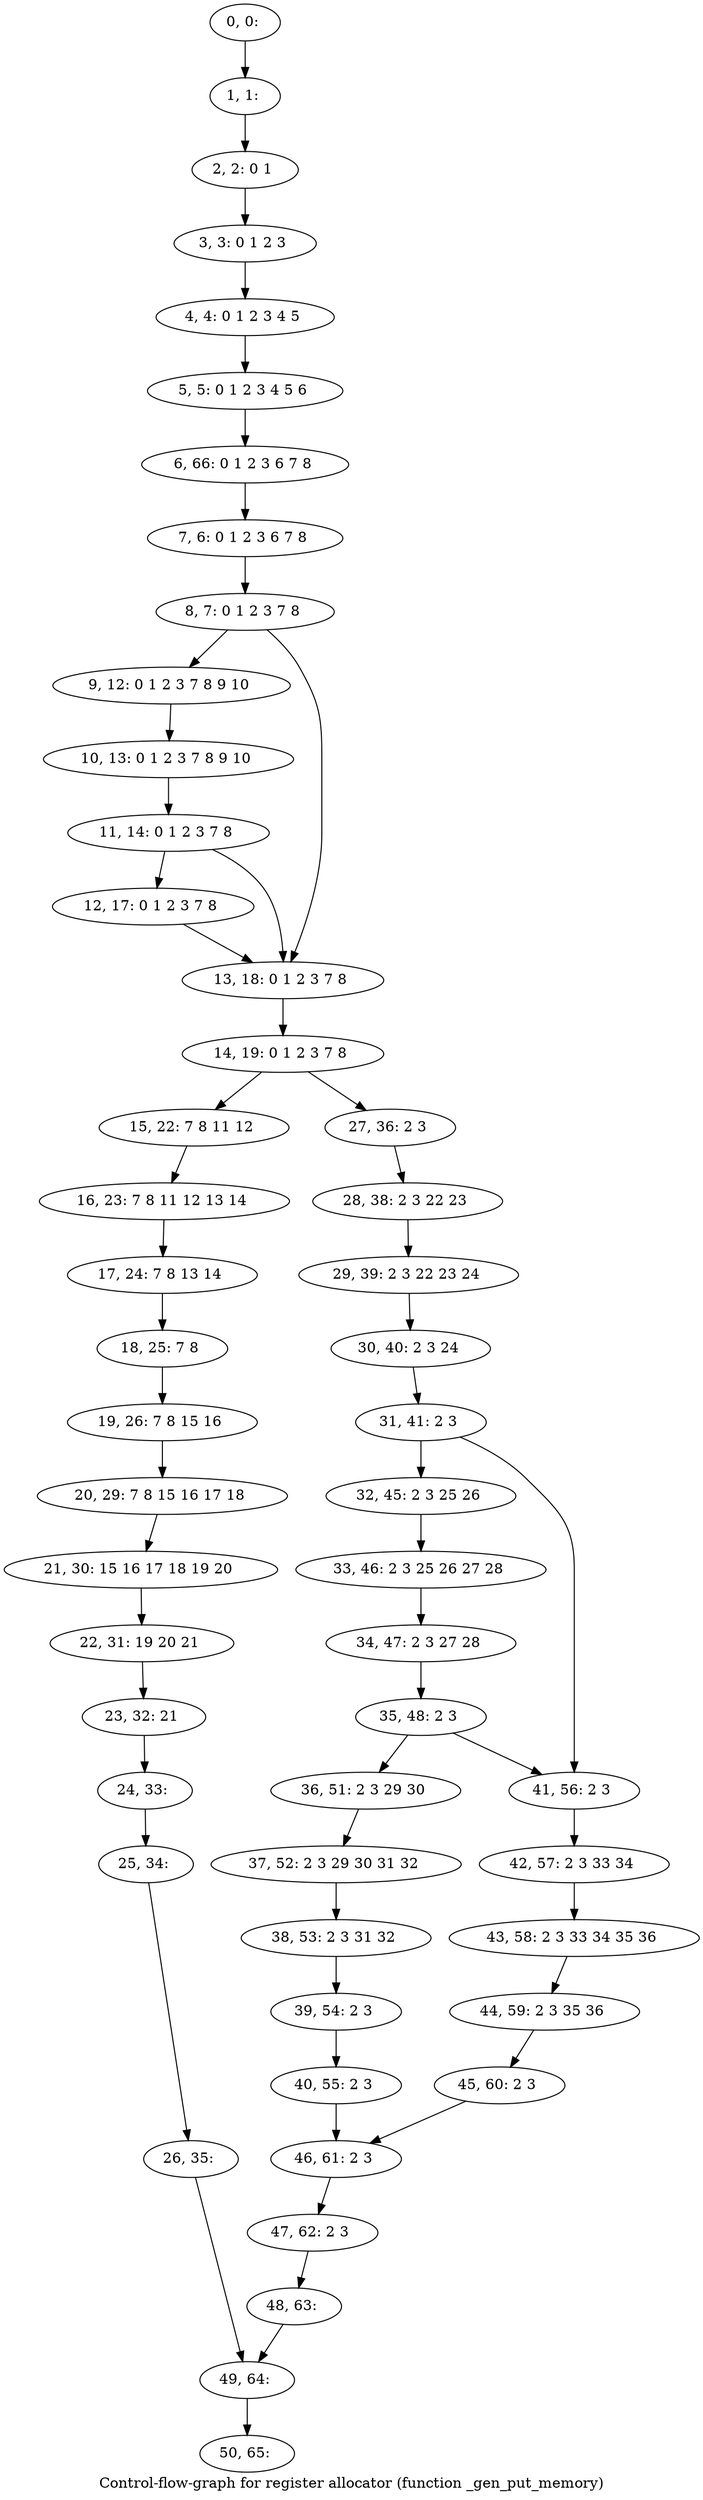 digraph G {
graph [label="Control-flow-graph for register allocator (function _gen_put_memory)"]
0[label="0, 0: "];
1[label="1, 1: "];
2[label="2, 2: 0 1 "];
3[label="3, 3: 0 1 2 3 "];
4[label="4, 4: 0 1 2 3 4 5 "];
5[label="5, 5: 0 1 2 3 4 5 6 "];
6[label="6, 66: 0 1 2 3 6 7 8 "];
7[label="7, 6: 0 1 2 3 6 7 8 "];
8[label="8, 7: 0 1 2 3 7 8 "];
9[label="9, 12: 0 1 2 3 7 8 9 10 "];
10[label="10, 13: 0 1 2 3 7 8 9 10 "];
11[label="11, 14: 0 1 2 3 7 8 "];
12[label="12, 17: 0 1 2 3 7 8 "];
13[label="13, 18: 0 1 2 3 7 8 "];
14[label="14, 19: 0 1 2 3 7 8 "];
15[label="15, 22: 7 8 11 12 "];
16[label="16, 23: 7 8 11 12 13 14 "];
17[label="17, 24: 7 8 13 14 "];
18[label="18, 25: 7 8 "];
19[label="19, 26: 7 8 15 16 "];
20[label="20, 29: 7 8 15 16 17 18 "];
21[label="21, 30: 15 16 17 18 19 20 "];
22[label="22, 31: 19 20 21 "];
23[label="23, 32: 21 "];
24[label="24, 33: "];
25[label="25, 34: "];
26[label="26, 35: "];
27[label="27, 36: 2 3 "];
28[label="28, 38: 2 3 22 23 "];
29[label="29, 39: 2 3 22 23 24 "];
30[label="30, 40: 2 3 24 "];
31[label="31, 41: 2 3 "];
32[label="32, 45: 2 3 25 26 "];
33[label="33, 46: 2 3 25 26 27 28 "];
34[label="34, 47: 2 3 27 28 "];
35[label="35, 48: 2 3 "];
36[label="36, 51: 2 3 29 30 "];
37[label="37, 52: 2 3 29 30 31 32 "];
38[label="38, 53: 2 3 31 32 "];
39[label="39, 54: 2 3 "];
40[label="40, 55: 2 3 "];
41[label="41, 56: 2 3 "];
42[label="42, 57: 2 3 33 34 "];
43[label="43, 58: 2 3 33 34 35 36 "];
44[label="44, 59: 2 3 35 36 "];
45[label="45, 60: 2 3 "];
46[label="46, 61: 2 3 "];
47[label="47, 62: 2 3 "];
48[label="48, 63: "];
49[label="49, 64: "];
50[label="50, 65: "];
0->1 ;
1->2 ;
2->3 ;
3->4 ;
4->5 ;
5->6 ;
6->7 ;
7->8 ;
8->9 ;
8->13 ;
9->10 ;
10->11 ;
11->12 ;
11->13 ;
12->13 ;
13->14 ;
14->15 ;
14->27 ;
15->16 ;
16->17 ;
17->18 ;
18->19 ;
19->20 ;
20->21 ;
21->22 ;
22->23 ;
23->24 ;
24->25 ;
25->26 ;
26->49 ;
27->28 ;
28->29 ;
29->30 ;
30->31 ;
31->32 ;
31->41 ;
32->33 ;
33->34 ;
34->35 ;
35->36 ;
35->41 ;
36->37 ;
37->38 ;
38->39 ;
39->40 ;
40->46 ;
41->42 ;
42->43 ;
43->44 ;
44->45 ;
45->46 ;
46->47 ;
47->48 ;
48->49 ;
49->50 ;
}
